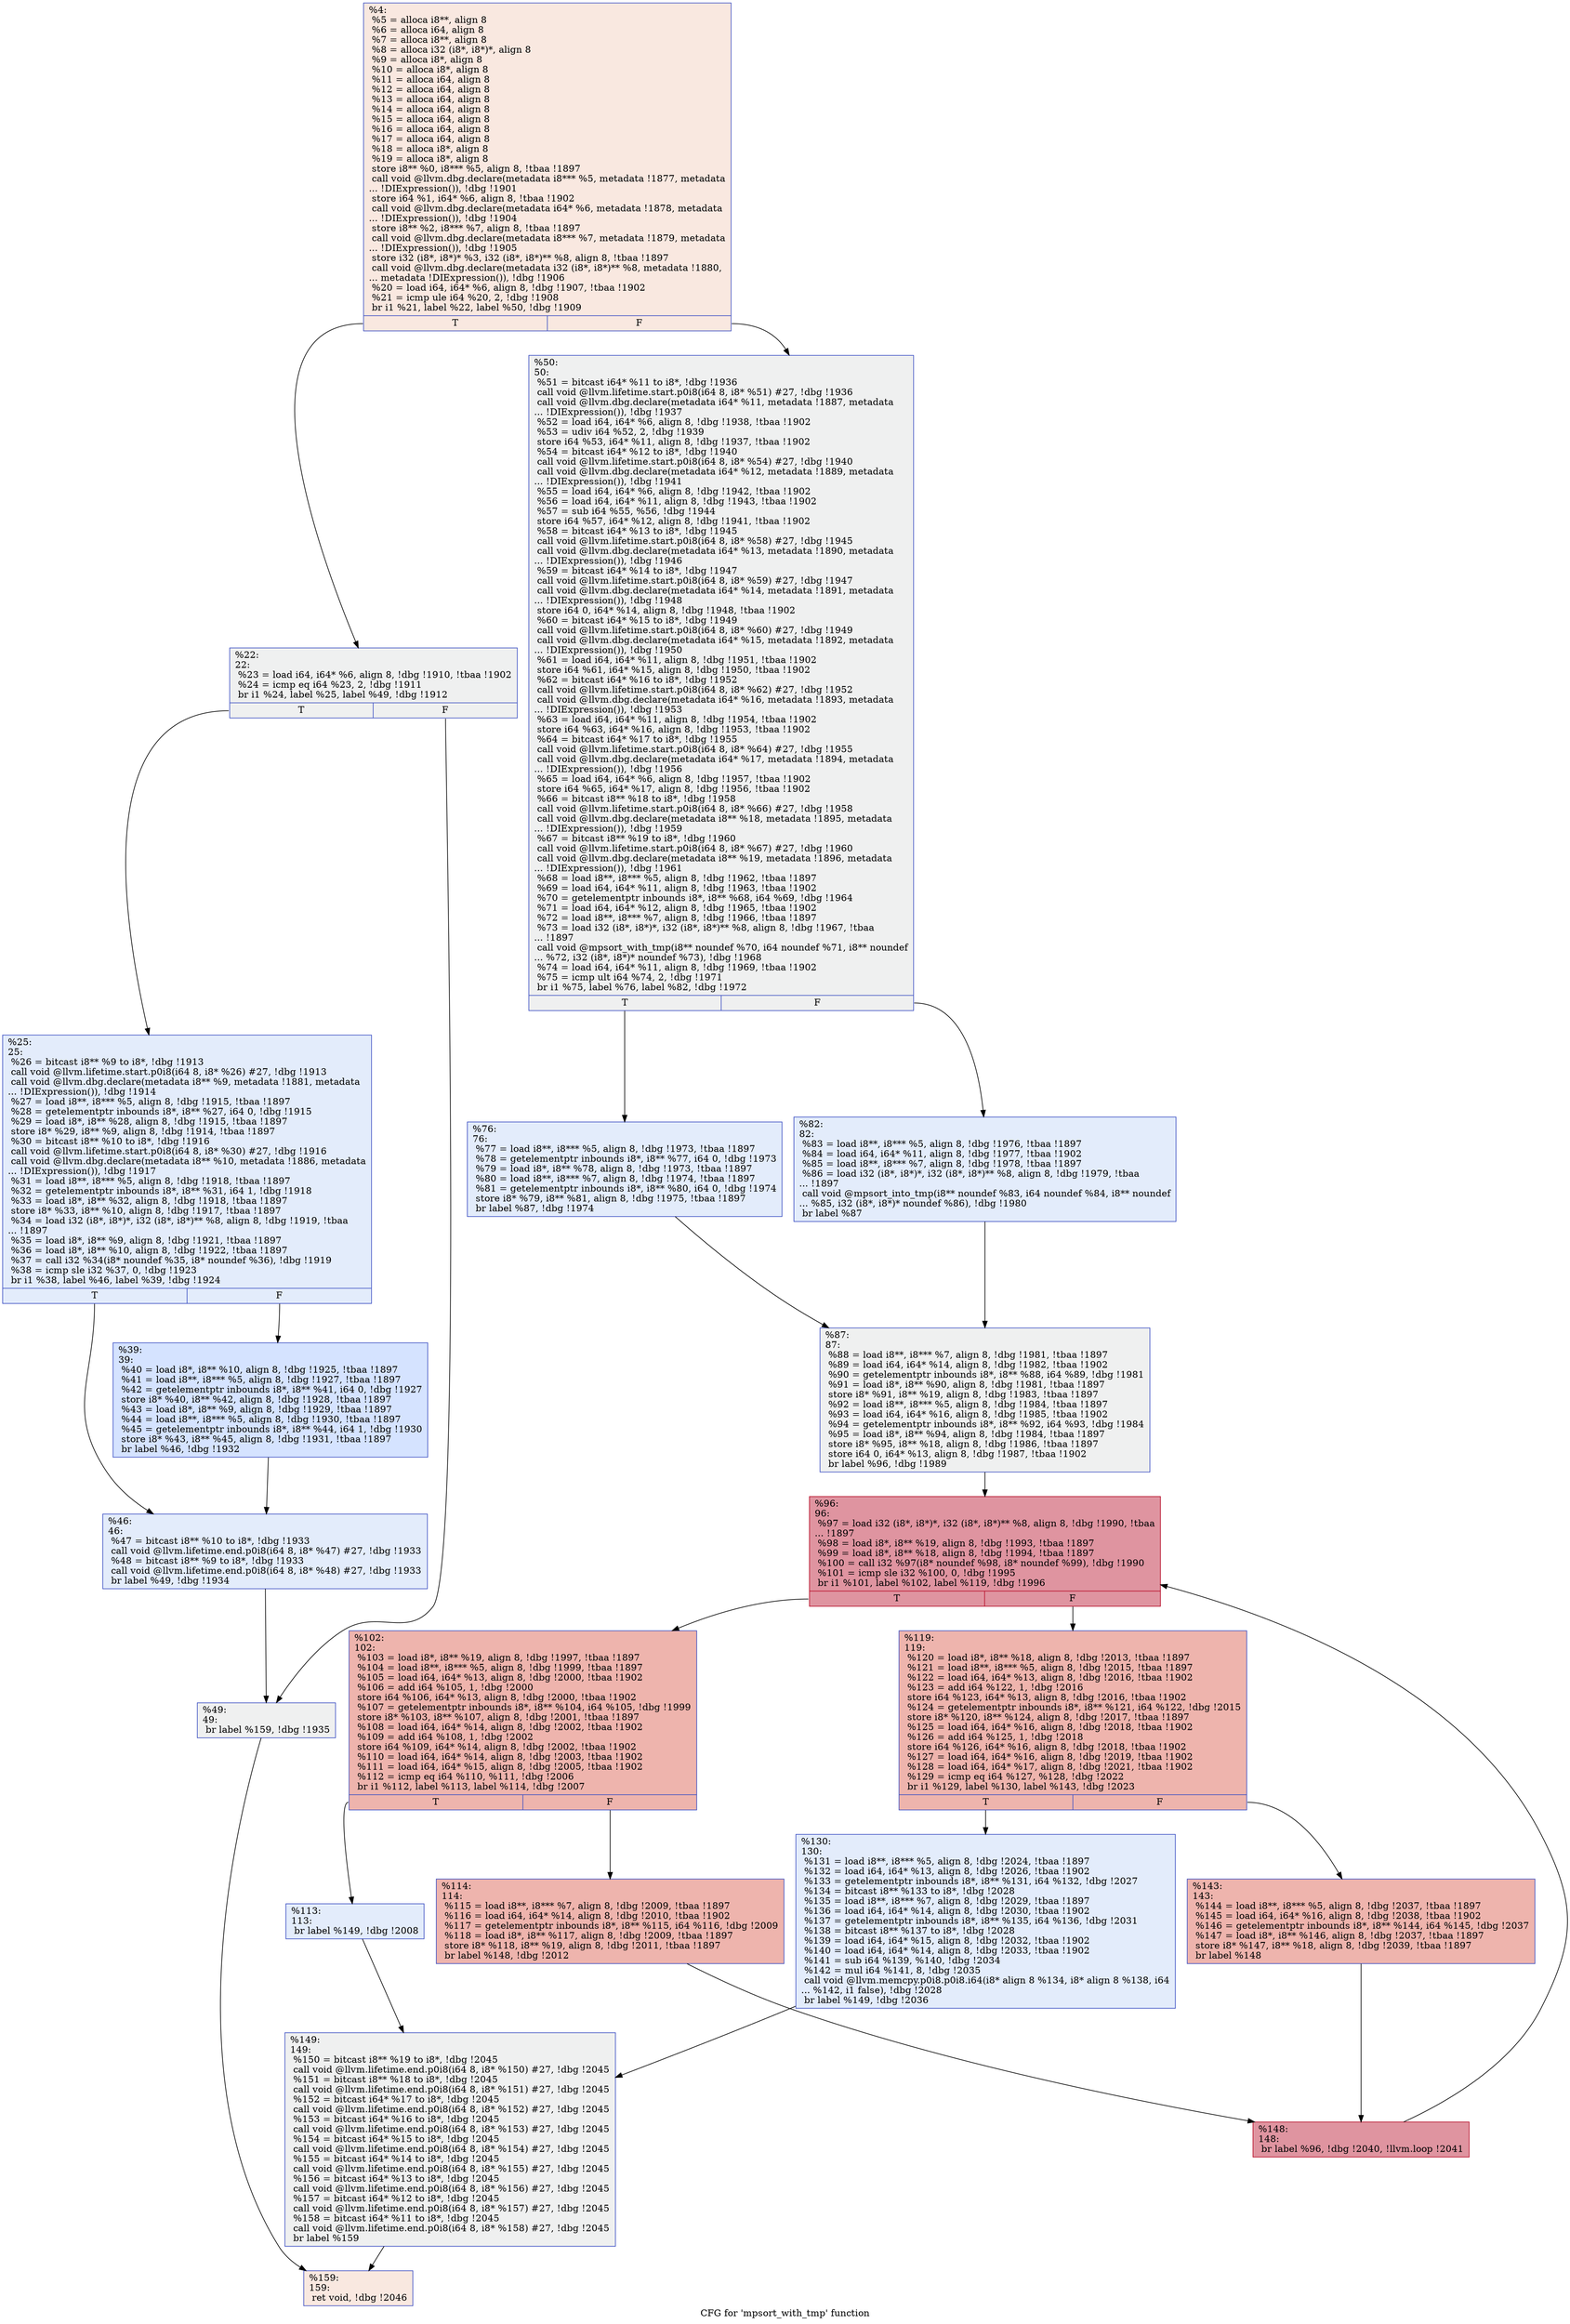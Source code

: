 digraph "CFG for 'mpsort_with_tmp' function" {
	label="CFG for 'mpsort_with_tmp' function";

	Node0x236cf20 [shape=record,color="#3d50c3ff", style=filled, fillcolor="#f1ccb870",label="{%4:\l  %5 = alloca i8**, align 8\l  %6 = alloca i64, align 8\l  %7 = alloca i8**, align 8\l  %8 = alloca i32 (i8*, i8*)*, align 8\l  %9 = alloca i8*, align 8\l  %10 = alloca i8*, align 8\l  %11 = alloca i64, align 8\l  %12 = alloca i64, align 8\l  %13 = alloca i64, align 8\l  %14 = alloca i64, align 8\l  %15 = alloca i64, align 8\l  %16 = alloca i64, align 8\l  %17 = alloca i64, align 8\l  %18 = alloca i8*, align 8\l  %19 = alloca i8*, align 8\l  store i8** %0, i8*** %5, align 8, !tbaa !1897\l  call void @llvm.dbg.declare(metadata i8*** %5, metadata !1877, metadata\l... !DIExpression()), !dbg !1901\l  store i64 %1, i64* %6, align 8, !tbaa !1902\l  call void @llvm.dbg.declare(metadata i64* %6, metadata !1878, metadata\l... !DIExpression()), !dbg !1904\l  store i8** %2, i8*** %7, align 8, !tbaa !1897\l  call void @llvm.dbg.declare(metadata i8*** %7, metadata !1879, metadata\l... !DIExpression()), !dbg !1905\l  store i32 (i8*, i8*)* %3, i32 (i8*, i8*)** %8, align 8, !tbaa !1897\l  call void @llvm.dbg.declare(metadata i32 (i8*, i8*)** %8, metadata !1880,\l... metadata !DIExpression()), !dbg !1906\l  %20 = load i64, i64* %6, align 8, !dbg !1907, !tbaa !1902\l  %21 = icmp ule i64 %20, 2, !dbg !1908\l  br i1 %21, label %22, label %50, !dbg !1909\l|{<s0>T|<s1>F}}"];
	Node0x236cf20:s0 -> Node0x236d020;
	Node0x236cf20:s1 -> Node0x236d1b0;
	Node0x236d020 [shape=record,color="#3d50c3ff", style=filled, fillcolor="#dbdcde70",label="{%22:\l22:                                               \l  %23 = load i64, i64* %6, align 8, !dbg !1910, !tbaa !1902\l  %24 = icmp eq i64 %23, 2, !dbg !1911\l  br i1 %24, label %25, label %49, !dbg !1912\l|{<s0>T|<s1>F}}"];
	Node0x236d020:s0 -> Node0x236d070;
	Node0x236d020:s1 -> Node0x236d160;
	Node0x236d070 [shape=record,color="#3d50c3ff", style=filled, fillcolor="#bfd3f670",label="{%25:\l25:                                               \l  %26 = bitcast i8** %9 to i8*, !dbg !1913\l  call void @llvm.lifetime.start.p0i8(i64 8, i8* %26) #27, !dbg !1913\l  call void @llvm.dbg.declare(metadata i8** %9, metadata !1881, metadata\l... !DIExpression()), !dbg !1914\l  %27 = load i8**, i8*** %5, align 8, !dbg !1915, !tbaa !1897\l  %28 = getelementptr inbounds i8*, i8** %27, i64 0, !dbg !1915\l  %29 = load i8*, i8** %28, align 8, !dbg !1915, !tbaa !1897\l  store i8* %29, i8** %9, align 8, !dbg !1914, !tbaa !1897\l  %30 = bitcast i8** %10 to i8*, !dbg !1916\l  call void @llvm.lifetime.start.p0i8(i64 8, i8* %30) #27, !dbg !1916\l  call void @llvm.dbg.declare(metadata i8** %10, metadata !1886, metadata\l... !DIExpression()), !dbg !1917\l  %31 = load i8**, i8*** %5, align 8, !dbg !1918, !tbaa !1897\l  %32 = getelementptr inbounds i8*, i8** %31, i64 1, !dbg !1918\l  %33 = load i8*, i8** %32, align 8, !dbg !1918, !tbaa !1897\l  store i8* %33, i8** %10, align 8, !dbg !1917, !tbaa !1897\l  %34 = load i32 (i8*, i8*)*, i32 (i8*, i8*)** %8, align 8, !dbg !1919, !tbaa\l... !1897\l  %35 = load i8*, i8** %9, align 8, !dbg !1921, !tbaa !1897\l  %36 = load i8*, i8** %10, align 8, !dbg !1922, !tbaa !1897\l  %37 = call i32 %34(i8* noundef %35, i8* noundef %36), !dbg !1919\l  %38 = icmp sle i32 %37, 0, !dbg !1923\l  br i1 %38, label %46, label %39, !dbg !1924\l|{<s0>T|<s1>F}}"];
	Node0x236d070:s0 -> Node0x236d110;
	Node0x236d070:s1 -> Node0x236d0c0;
	Node0x236d0c0 [shape=record,color="#3d50c3ff", style=filled, fillcolor="#a1c0ff70",label="{%39:\l39:                                               \l  %40 = load i8*, i8** %10, align 8, !dbg !1925, !tbaa !1897\l  %41 = load i8**, i8*** %5, align 8, !dbg !1927, !tbaa !1897\l  %42 = getelementptr inbounds i8*, i8** %41, i64 0, !dbg !1927\l  store i8* %40, i8** %42, align 8, !dbg !1928, !tbaa !1897\l  %43 = load i8*, i8** %9, align 8, !dbg !1929, !tbaa !1897\l  %44 = load i8**, i8*** %5, align 8, !dbg !1930, !tbaa !1897\l  %45 = getelementptr inbounds i8*, i8** %44, i64 1, !dbg !1930\l  store i8* %43, i8** %45, align 8, !dbg !1931, !tbaa !1897\l  br label %46, !dbg !1932\l}"];
	Node0x236d0c0 -> Node0x236d110;
	Node0x236d110 [shape=record,color="#3d50c3ff", style=filled, fillcolor="#bfd3f670",label="{%46:\l46:                                               \l  %47 = bitcast i8** %10 to i8*, !dbg !1933\l  call void @llvm.lifetime.end.p0i8(i64 8, i8* %47) #27, !dbg !1933\l  %48 = bitcast i8** %9 to i8*, !dbg !1933\l  call void @llvm.lifetime.end.p0i8(i64 8, i8* %48) #27, !dbg !1933\l  br label %49, !dbg !1934\l}"];
	Node0x236d110 -> Node0x236d160;
	Node0x236d160 [shape=record,color="#3d50c3ff", style=filled, fillcolor="#dbdcde70",label="{%49:\l49:                                               \l  br label %159, !dbg !1935\l}"];
	Node0x236d160 -> Node0x236d5c0;
	Node0x236d1b0 [shape=record,color="#3d50c3ff", style=filled, fillcolor="#dbdcde70",label="{%50:\l50:                                               \l  %51 = bitcast i64* %11 to i8*, !dbg !1936\l  call void @llvm.lifetime.start.p0i8(i64 8, i8* %51) #27, !dbg !1936\l  call void @llvm.dbg.declare(metadata i64* %11, metadata !1887, metadata\l... !DIExpression()), !dbg !1937\l  %52 = load i64, i64* %6, align 8, !dbg !1938, !tbaa !1902\l  %53 = udiv i64 %52, 2, !dbg !1939\l  store i64 %53, i64* %11, align 8, !dbg !1937, !tbaa !1902\l  %54 = bitcast i64* %12 to i8*, !dbg !1940\l  call void @llvm.lifetime.start.p0i8(i64 8, i8* %54) #27, !dbg !1940\l  call void @llvm.dbg.declare(metadata i64* %12, metadata !1889, metadata\l... !DIExpression()), !dbg !1941\l  %55 = load i64, i64* %6, align 8, !dbg !1942, !tbaa !1902\l  %56 = load i64, i64* %11, align 8, !dbg !1943, !tbaa !1902\l  %57 = sub i64 %55, %56, !dbg !1944\l  store i64 %57, i64* %12, align 8, !dbg !1941, !tbaa !1902\l  %58 = bitcast i64* %13 to i8*, !dbg !1945\l  call void @llvm.lifetime.start.p0i8(i64 8, i8* %58) #27, !dbg !1945\l  call void @llvm.dbg.declare(metadata i64* %13, metadata !1890, metadata\l... !DIExpression()), !dbg !1946\l  %59 = bitcast i64* %14 to i8*, !dbg !1947\l  call void @llvm.lifetime.start.p0i8(i64 8, i8* %59) #27, !dbg !1947\l  call void @llvm.dbg.declare(metadata i64* %14, metadata !1891, metadata\l... !DIExpression()), !dbg !1948\l  store i64 0, i64* %14, align 8, !dbg !1948, !tbaa !1902\l  %60 = bitcast i64* %15 to i8*, !dbg !1949\l  call void @llvm.lifetime.start.p0i8(i64 8, i8* %60) #27, !dbg !1949\l  call void @llvm.dbg.declare(metadata i64* %15, metadata !1892, metadata\l... !DIExpression()), !dbg !1950\l  %61 = load i64, i64* %11, align 8, !dbg !1951, !tbaa !1902\l  store i64 %61, i64* %15, align 8, !dbg !1950, !tbaa !1902\l  %62 = bitcast i64* %16 to i8*, !dbg !1952\l  call void @llvm.lifetime.start.p0i8(i64 8, i8* %62) #27, !dbg !1952\l  call void @llvm.dbg.declare(metadata i64* %16, metadata !1893, metadata\l... !DIExpression()), !dbg !1953\l  %63 = load i64, i64* %11, align 8, !dbg !1954, !tbaa !1902\l  store i64 %63, i64* %16, align 8, !dbg !1953, !tbaa !1902\l  %64 = bitcast i64* %17 to i8*, !dbg !1955\l  call void @llvm.lifetime.start.p0i8(i64 8, i8* %64) #27, !dbg !1955\l  call void @llvm.dbg.declare(metadata i64* %17, metadata !1894, metadata\l... !DIExpression()), !dbg !1956\l  %65 = load i64, i64* %6, align 8, !dbg !1957, !tbaa !1902\l  store i64 %65, i64* %17, align 8, !dbg !1956, !tbaa !1902\l  %66 = bitcast i8** %18 to i8*, !dbg !1958\l  call void @llvm.lifetime.start.p0i8(i64 8, i8* %66) #27, !dbg !1958\l  call void @llvm.dbg.declare(metadata i8** %18, metadata !1895, metadata\l... !DIExpression()), !dbg !1959\l  %67 = bitcast i8** %19 to i8*, !dbg !1960\l  call void @llvm.lifetime.start.p0i8(i64 8, i8* %67) #27, !dbg !1960\l  call void @llvm.dbg.declare(metadata i8** %19, metadata !1896, metadata\l... !DIExpression()), !dbg !1961\l  %68 = load i8**, i8*** %5, align 8, !dbg !1962, !tbaa !1897\l  %69 = load i64, i64* %11, align 8, !dbg !1963, !tbaa !1902\l  %70 = getelementptr inbounds i8*, i8** %68, i64 %69, !dbg !1964\l  %71 = load i64, i64* %12, align 8, !dbg !1965, !tbaa !1902\l  %72 = load i8**, i8*** %7, align 8, !dbg !1966, !tbaa !1897\l  %73 = load i32 (i8*, i8*)*, i32 (i8*, i8*)** %8, align 8, !dbg !1967, !tbaa\l... !1897\l  call void @mpsort_with_tmp(i8** noundef %70, i64 noundef %71, i8** noundef\l... %72, i32 (i8*, i8*)* noundef %73), !dbg !1968\l  %74 = load i64, i64* %11, align 8, !dbg !1969, !tbaa !1902\l  %75 = icmp ult i64 %74, 2, !dbg !1971\l  br i1 %75, label %76, label %82, !dbg !1972\l|{<s0>T|<s1>F}}"];
	Node0x236d1b0:s0 -> Node0x236d200;
	Node0x236d1b0:s1 -> Node0x236d250;
	Node0x236d200 [shape=record,color="#3d50c3ff", style=filled, fillcolor="#bfd3f670",label="{%76:\l76:                                               \l  %77 = load i8**, i8*** %5, align 8, !dbg !1973, !tbaa !1897\l  %78 = getelementptr inbounds i8*, i8** %77, i64 0, !dbg !1973\l  %79 = load i8*, i8** %78, align 8, !dbg !1973, !tbaa !1897\l  %80 = load i8**, i8*** %7, align 8, !dbg !1974, !tbaa !1897\l  %81 = getelementptr inbounds i8*, i8** %80, i64 0, !dbg !1974\l  store i8* %79, i8** %81, align 8, !dbg !1975, !tbaa !1897\l  br label %87, !dbg !1974\l}"];
	Node0x236d200 -> Node0x236d2a0;
	Node0x236d250 [shape=record,color="#3d50c3ff", style=filled, fillcolor="#bfd3f670",label="{%82:\l82:                                               \l  %83 = load i8**, i8*** %5, align 8, !dbg !1976, !tbaa !1897\l  %84 = load i64, i64* %11, align 8, !dbg !1977, !tbaa !1902\l  %85 = load i8**, i8*** %7, align 8, !dbg !1978, !tbaa !1897\l  %86 = load i32 (i8*, i8*)*, i32 (i8*, i8*)** %8, align 8, !dbg !1979, !tbaa\l... !1897\l  call void @mpsort_into_tmp(i8** noundef %83, i64 noundef %84, i8** noundef\l... %85, i32 (i8*, i8*)* noundef %86), !dbg !1980\l  br label %87\l}"];
	Node0x236d250 -> Node0x236d2a0;
	Node0x236d2a0 [shape=record,color="#3d50c3ff", style=filled, fillcolor="#dbdcde70",label="{%87:\l87:                                               \l  %88 = load i8**, i8*** %7, align 8, !dbg !1981, !tbaa !1897\l  %89 = load i64, i64* %14, align 8, !dbg !1982, !tbaa !1902\l  %90 = getelementptr inbounds i8*, i8** %88, i64 %89, !dbg !1981\l  %91 = load i8*, i8** %90, align 8, !dbg !1981, !tbaa !1897\l  store i8* %91, i8** %19, align 8, !dbg !1983, !tbaa !1897\l  %92 = load i8**, i8*** %5, align 8, !dbg !1984, !tbaa !1897\l  %93 = load i64, i64* %16, align 8, !dbg !1985, !tbaa !1902\l  %94 = getelementptr inbounds i8*, i8** %92, i64 %93, !dbg !1984\l  %95 = load i8*, i8** %94, align 8, !dbg !1984, !tbaa !1897\l  store i8* %95, i8** %18, align 8, !dbg !1986, !tbaa !1897\l  store i64 0, i64* %13, align 8, !dbg !1987, !tbaa !1902\l  br label %96, !dbg !1989\l}"];
	Node0x236d2a0 -> Node0x236d2f0;
	Node0x236d2f0 [shape=record,color="#b70d28ff", style=filled, fillcolor="#b70d2870",label="{%96:\l96:                                               \l  %97 = load i32 (i8*, i8*)*, i32 (i8*, i8*)** %8, align 8, !dbg !1990, !tbaa\l... !1897\l  %98 = load i8*, i8** %19, align 8, !dbg !1993, !tbaa !1897\l  %99 = load i8*, i8** %18, align 8, !dbg !1994, !tbaa !1897\l  %100 = call i32 %97(i8* noundef %98, i8* noundef %99), !dbg !1990\l  %101 = icmp sle i32 %100, 0, !dbg !1995\l  br i1 %101, label %102, label %119, !dbg !1996\l|{<s0>T|<s1>F}}"];
	Node0x236d2f0:s0 -> Node0x236d340;
	Node0x236d2f0:s1 -> Node0x236d430;
	Node0x236d340 [shape=record,color="#3d50c3ff", style=filled, fillcolor="#d8564670",label="{%102:\l102:                                              \l  %103 = load i8*, i8** %19, align 8, !dbg !1997, !tbaa !1897\l  %104 = load i8**, i8*** %5, align 8, !dbg !1999, !tbaa !1897\l  %105 = load i64, i64* %13, align 8, !dbg !2000, !tbaa !1902\l  %106 = add i64 %105, 1, !dbg !2000\l  store i64 %106, i64* %13, align 8, !dbg !2000, !tbaa !1902\l  %107 = getelementptr inbounds i8*, i8** %104, i64 %105, !dbg !1999\l  store i8* %103, i8** %107, align 8, !dbg !2001, !tbaa !1897\l  %108 = load i64, i64* %14, align 8, !dbg !2002, !tbaa !1902\l  %109 = add i64 %108, 1, !dbg !2002\l  store i64 %109, i64* %14, align 8, !dbg !2002, !tbaa !1902\l  %110 = load i64, i64* %14, align 8, !dbg !2003, !tbaa !1902\l  %111 = load i64, i64* %15, align 8, !dbg !2005, !tbaa !1902\l  %112 = icmp eq i64 %110, %111, !dbg !2006\l  br i1 %112, label %113, label %114, !dbg !2007\l|{<s0>T|<s1>F}}"];
	Node0x236d340:s0 -> Node0x236d390;
	Node0x236d340:s1 -> Node0x236d3e0;
	Node0x236d390 [shape=record,color="#3d50c3ff", style=filled, fillcolor="#bfd3f670",label="{%113:\l113:                                              \l  br label %149, !dbg !2008\l}"];
	Node0x236d390 -> Node0x236d570;
	Node0x236d3e0 [shape=record,color="#3d50c3ff", style=filled, fillcolor="#d8564670",label="{%114:\l114:                                              \l  %115 = load i8**, i8*** %7, align 8, !dbg !2009, !tbaa !1897\l  %116 = load i64, i64* %14, align 8, !dbg !2010, !tbaa !1902\l  %117 = getelementptr inbounds i8*, i8** %115, i64 %116, !dbg !2009\l  %118 = load i8*, i8** %117, align 8, !dbg !2009, !tbaa !1897\l  store i8* %118, i8** %19, align 8, !dbg !2011, !tbaa !1897\l  br label %148, !dbg !2012\l}"];
	Node0x236d3e0 -> Node0x236d520;
	Node0x236d430 [shape=record,color="#3d50c3ff", style=filled, fillcolor="#d8564670",label="{%119:\l119:                                              \l  %120 = load i8*, i8** %18, align 8, !dbg !2013, !tbaa !1897\l  %121 = load i8**, i8*** %5, align 8, !dbg !2015, !tbaa !1897\l  %122 = load i64, i64* %13, align 8, !dbg !2016, !tbaa !1902\l  %123 = add i64 %122, 1, !dbg !2016\l  store i64 %123, i64* %13, align 8, !dbg !2016, !tbaa !1902\l  %124 = getelementptr inbounds i8*, i8** %121, i64 %122, !dbg !2015\l  store i8* %120, i8** %124, align 8, !dbg !2017, !tbaa !1897\l  %125 = load i64, i64* %16, align 8, !dbg !2018, !tbaa !1902\l  %126 = add i64 %125, 1, !dbg !2018\l  store i64 %126, i64* %16, align 8, !dbg !2018, !tbaa !1902\l  %127 = load i64, i64* %16, align 8, !dbg !2019, !tbaa !1902\l  %128 = load i64, i64* %17, align 8, !dbg !2021, !tbaa !1902\l  %129 = icmp eq i64 %127, %128, !dbg !2022\l  br i1 %129, label %130, label %143, !dbg !2023\l|{<s0>T|<s1>F}}"];
	Node0x236d430:s0 -> Node0x236d480;
	Node0x236d430:s1 -> Node0x236d4d0;
	Node0x236d480 [shape=record,color="#3d50c3ff", style=filled, fillcolor="#bfd3f670",label="{%130:\l130:                                              \l  %131 = load i8**, i8*** %5, align 8, !dbg !2024, !tbaa !1897\l  %132 = load i64, i64* %13, align 8, !dbg !2026, !tbaa !1902\l  %133 = getelementptr inbounds i8*, i8** %131, i64 %132, !dbg !2027\l  %134 = bitcast i8** %133 to i8*, !dbg !2028\l  %135 = load i8**, i8*** %7, align 8, !dbg !2029, !tbaa !1897\l  %136 = load i64, i64* %14, align 8, !dbg !2030, !tbaa !1902\l  %137 = getelementptr inbounds i8*, i8** %135, i64 %136, !dbg !2031\l  %138 = bitcast i8** %137 to i8*, !dbg !2028\l  %139 = load i64, i64* %15, align 8, !dbg !2032, !tbaa !1902\l  %140 = load i64, i64* %14, align 8, !dbg !2033, !tbaa !1902\l  %141 = sub i64 %139, %140, !dbg !2034\l  %142 = mul i64 %141, 8, !dbg !2035\l  call void @llvm.memcpy.p0i8.p0i8.i64(i8* align 8 %134, i8* align 8 %138, i64\l... %142, i1 false), !dbg !2028\l  br label %149, !dbg !2036\l}"];
	Node0x236d480 -> Node0x236d570;
	Node0x236d4d0 [shape=record,color="#3d50c3ff", style=filled, fillcolor="#d8564670",label="{%143:\l143:                                              \l  %144 = load i8**, i8*** %5, align 8, !dbg !2037, !tbaa !1897\l  %145 = load i64, i64* %16, align 8, !dbg !2038, !tbaa !1902\l  %146 = getelementptr inbounds i8*, i8** %144, i64 %145, !dbg !2037\l  %147 = load i8*, i8** %146, align 8, !dbg !2037, !tbaa !1897\l  store i8* %147, i8** %18, align 8, !dbg !2039, !tbaa !1897\l  br label %148\l}"];
	Node0x236d4d0 -> Node0x236d520;
	Node0x236d520 [shape=record,color="#b70d28ff", style=filled, fillcolor="#b70d2870",label="{%148:\l148:                                              \l  br label %96, !dbg !2040, !llvm.loop !2041\l}"];
	Node0x236d520 -> Node0x236d2f0;
	Node0x236d570 [shape=record,color="#3d50c3ff", style=filled, fillcolor="#dbdcde70",label="{%149:\l149:                                              \l  %150 = bitcast i8** %19 to i8*, !dbg !2045\l  call void @llvm.lifetime.end.p0i8(i64 8, i8* %150) #27, !dbg !2045\l  %151 = bitcast i8** %18 to i8*, !dbg !2045\l  call void @llvm.lifetime.end.p0i8(i64 8, i8* %151) #27, !dbg !2045\l  %152 = bitcast i64* %17 to i8*, !dbg !2045\l  call void @llvm.lifetime.end.p0i8(i64 8, i8* %152) #27, !dbg !2045\l  %153 = bitcast i64* %16 to i8*, !dbg !2045\l  call void @llvm.lifetime.end.p0i8(i64 8, i8* %153) #27, !dbg !2045\l  %154 = bitcast i64* %15 to i8*, !dbg !2045\l  call void @llvm.lifetime.end.p0i8(i64 8, i8* %154) #27, !dbg !2045\l  %155 = bitcast i64* %14 to i8*, !dbg !2045\l  call void @llvm.lifetime.end.p0i8(i64 8, i8* %155) #27, !dbg !2045\l  %156 = bitcast i64* %13 to i8*, !dbg !2045\l  call void @llvm.lifetime.end.p0i8(i64 8, i8* %156) #27, !dbg !2045\l  %157 = bitcast i64* %12 to i8*, !dbg !2045\l  call void @llvm.lifetime.end.p0i8(i64 8, i8* %157) #27, !dbg !2045\l  %158 = bitcast i64* %11 to i8*, !dbg !2045\l  call void @llvm.lifetime.end.p0i8(i64 8, i8* %158) #27, !dbg !2045\l  br label %159\l}"];
	Node0x236d570 -> Node0x236d5c0;
	Node0x236d5c0 [shape=record,color="#3d50c3ff", style=filled, fillcolor="#f1ccb870",label="{%159:\l159:                                              \l  ret void, !dbg !2046\l}"];
}

